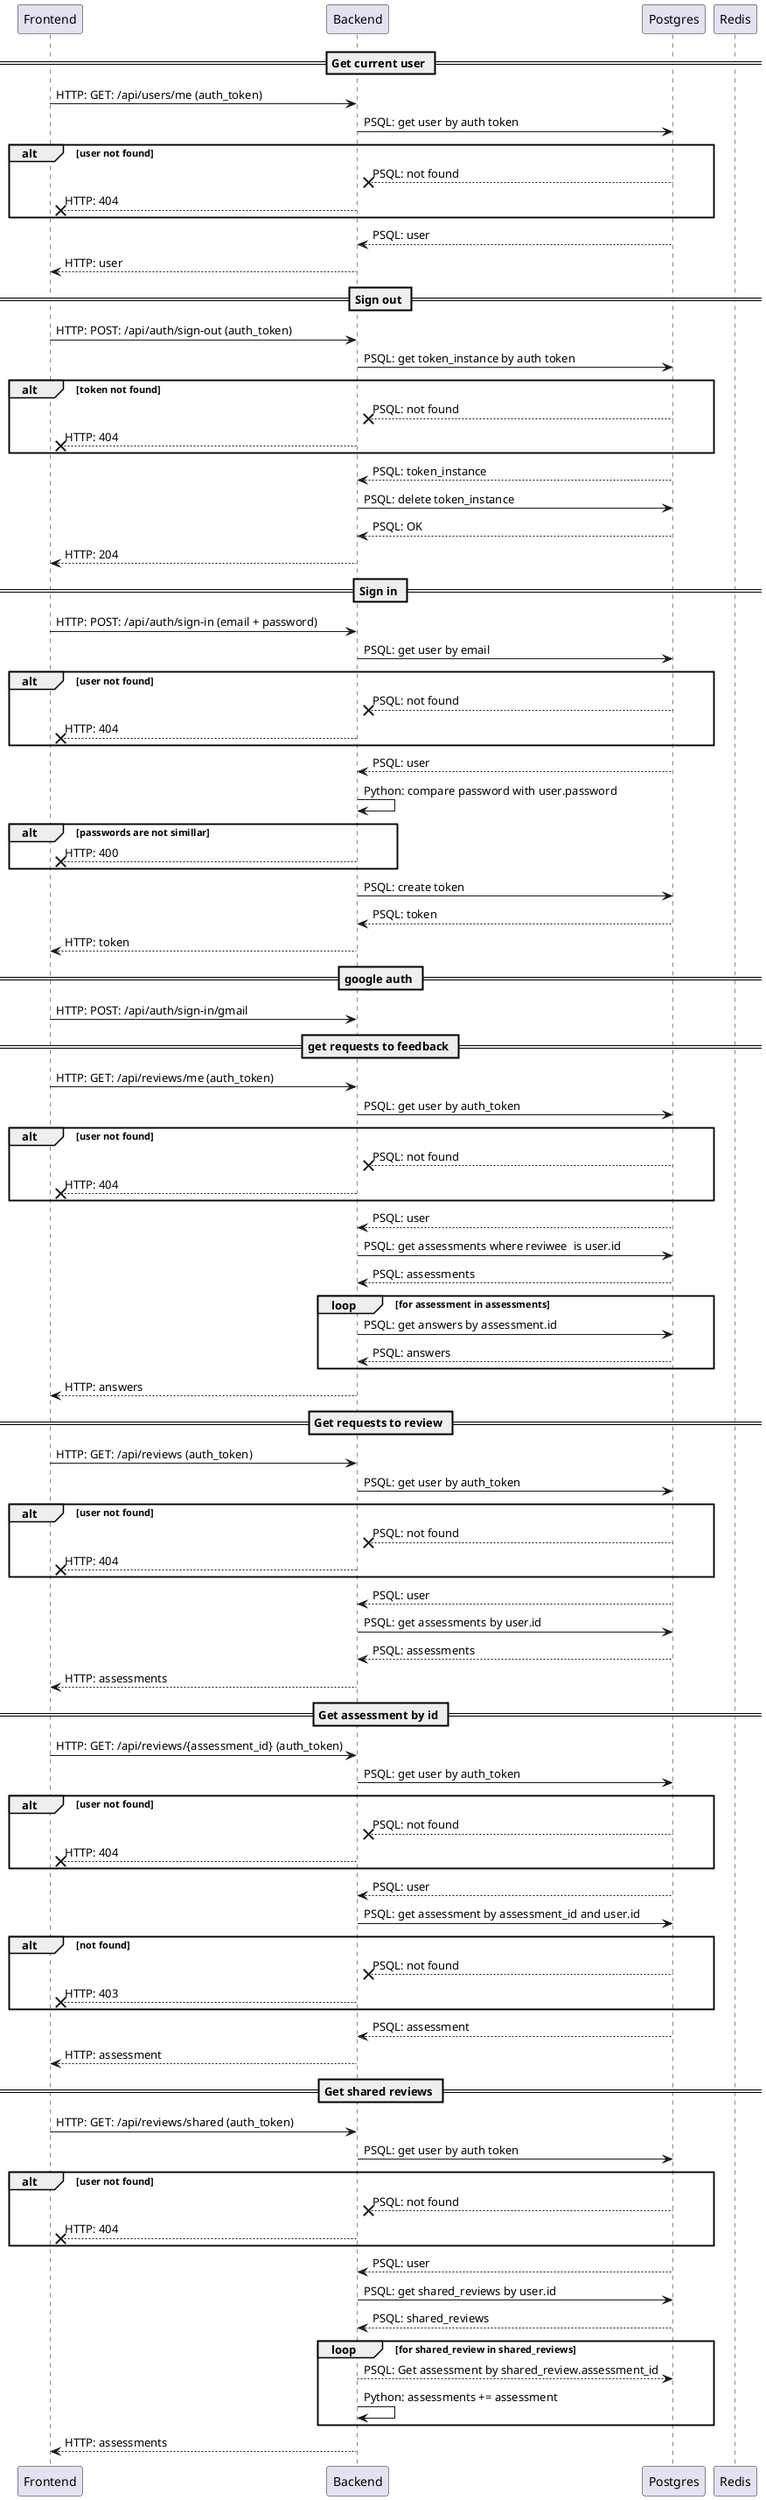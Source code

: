 @startuml

participant Frontend
participant Backend
participant Postgres
participant Redis

== Get current user ==
Frontend -> Backend: HTTP: GET: /api/users/me (auth_token)
Backend -> Postgres: PSQL: get user by auth token
alt user not found
Postgres --x Backend: PSQL: not found
Backend --x Frontend: HTTP: 404
end alt
Postgres --> Backend: PSQL: user
Backend --> Frontend: HTTP: user

== Sign out ==
Frontend -> Backend: HTTP: POST: /api/auth/sign-out (auth_token)
Backend -> Postgres: PSQL: get token_instance by auth token
alt token not found
Postgres --x Backend: PSQL: not found
Backend --x Frontend: HTTP: 404
end alt
Postgres --> Backend: PSQL: token_instance
Backend -> Postgres: PSQL: delete token_instance
Postgres --> Backend: PSQL: OK
Backend --> Frontend: HTTP: 204

== Sign in ==
Frontend -> Backend: HTTP: POST: /api/auth/sign-in (email + password)
Backend -> Postgres: PSQL: get user by email
alt user not found
Postgres --x Backend: PSQL: not found
Backend --x Frontend: HTTP: 404
end alt
Postgres --> Backend: PSQL: user
Backend -> Backend: Python: compare password with user.password
alt passwords are not simillar
Backend --x Frontend: HTTP: 400
end alt
Backend -> Postgres: PSQL: create token
Postgres --> Backend: PSQL: token
Backend --> Frontend: HTTP: token

== google auth ==
Frontend -> Backend: HTTP: POST: /api/auth/sign-in/gmail

== get requests to feedback ==
Frontend -> Backend: HTTP: GET: /api/reviews/me (auth_token)
Backend -> Postgres: PSQL: get user by auth_token
alt user not found
Postgres --x Backend: PSQL: not found
Backend --x Frontend: HTTP: 404
end alt
Postgres --> Backend: PSQL: user
Backend -> Postgres: PSQL: get assessments where reviwee  is user.id
Postgres --> Backend: PSQL: assessments
loop for assessment in assessments
Backend -> Postgres: PSQL: get answers by assessment.id
Postgres --> Backend: PSQL: answers
end loop
Backend --> Frontend: HTTP: answers

== Get requests to review ==
Frontend -> Backend: HTTP: GET: /api/reviews (auth_token)
Backend -> Postgres: PSQL: get user by auth_token
alt user not found
Postgres --x Backend: PSQL: not found
Backend --x Frontend: HTTP: 404
end alt
Postgres --> Backend: PSQL: user
Backend -> Postgres: PSQL: get assessments by user.id
Postgres --> Backend: PSQL: assessments
Backend --> Frontend: HTTP: assessments

== Get assessment by id ==
Frontend -> Backend: HTTP: GET: /api/reviews/{assessment_id} (auth_token)
Backend -> Postgres: PSQL: get user by auth_token
alt user not found
Postgres --x Backend: PSQL: not found
Backend --x Frontend: HTTP: 404
end alt
Postgres --> Backend: PSQL: user
Backend -> Postgres: PSQL: get assessment by assessment_id and user.id
alt not found
Postgres --x Backend: PSQL: not found
Backend --x Frontend: HTTP: 403
end alt
Postgres --> Backend: PSQL: assessment
Backend --> Frontend: HTTP: assessment

== Get shared reviews ==
Frontend -> Backend: HTTP: GET: /api/reviews/shared (auth_token)
Backend -> Postgres: PSQL: get user by auth token
alt user not found
Postgres --x Backend: PSQL: not found
Backend --x Frontend: HTTP: 404
end alt
Postgres --> Backend: PSQL: user
Backend -> Postgres: PSQL: get shared_reviews by user.id
Postgres --> Backend: PSQL: shared_reviews
loop for shared_review in shared_reviews
Backend --> Postgres: PSQL: Get assessment by shared_review.assessment_id
Backend -> Backend: Python: assessments += assessment
end loop

Backend --> Frontend: HTTP: assessments
@enduml